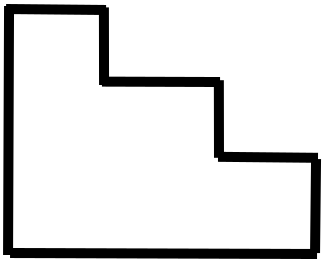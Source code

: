 <?xml version="1.0" encoding="UTF-8"?>
<dia:diagram xmlns:dia="http://www.lysator.liu.se/~alla/dia/">
  <dia:layer name="背景" visible="true" active="true">
    <dia:object type="Standard - Line" version="0" id="O0">
      <dia:attribute name="obj_pos">
        <dia:point val="30.75,28.1"/>
      </dia:attribute>
      <dia:attribute name="obj_bb">
        <dia:rectangle val="30.499,27.849;46.351,28.401"/>
      </dia:attribute>
      <dia:attribute name="conn_endpoints">
        <dia:point val="30.75,28.1"/>
        <dia:point val="46.1,28.15"/>
      </dia:attribute>
      <dia:attribute name="numcp">
        <dia:int val="1"/>
      </dia:attribute>
      <dia:attribute name="line_width">
        <dia:real val="0.5"/>
      </dia:attribute>
    </dia:object>
    <dia:object type="Standard - Line" version="0" id="O1">
      <dia:attribute name="obj_pos">
        <dia:point val="30.65,28.2"/>
      </dia:attribute>
      <dia:attribute name="obj_bb">
        <dia:rectangle val="30.399,15.499;30.951,28.451"/>
      </dia:attribute>
      <dia:attribute name="conn_endpoints">
        <dia:point val="30.65,28.2"/>
        <dia:point val="30.7,15.75"/>
      </dia:attribute>
      <dia:attribute name="numcp">
        <dia:int val="1"/>
      </dia:attribute>
      <dia:attribute name="line_width">
        <dia:real val="0.5"/>
      </dia:attribute>
    </dia:object>
    <dia:object type="Standard - Line" version="0" id="O2">
      <dia:attribute name="obj_pos">
        <dia:point val="46,28.1"/>
      </dia:attribute>
      <dia:attribute name="obj_bb">
        <dia:rectangle val="45.747,23.147;46.303,28.353"/>
      </dia:attribute>
      <dia:attribute name="conn_endpoints">
        <dia:point val="46,28.1"/>
        <dia:point val="46.05,23.4"/>
      </dia:attribute>
      <dia:attribute name="numcp">
        <dia:int val="1"/>
      </dia:attribute>
      <dia:attribute name="line_width">
        <dia:real val="0.5"/>
      </dia:attribute>
    </dia:object>
    <dia:object type="Standard - Line" version="0" id="O3">
      <dia:attribute name="obj_pos">
        <dia:point val="30.55,15.9"/>
      </dia:attribute>
      <dia:attribute name="obj_bb">
        <dia:rectangle val="30.297,15.648;35.803,16.203"/>
      </dia:attribute>
      <dia:attribute name="conn_endpoints">
        <dia:point val="30.55,15.9"/>
        <dia:point val="35.55,15.95"/>
      </dia:attribute>
      <dia:attribute name="numcp">
        <dia:int val="1"/>
      </dia:attribute>
      <dia:attribute name="line_width">
        <dia:real val="0.5"/>
      </dia:attribute>
    </dia:object>
    <dia:object type="Standard - Line" version="0" id="O4">
      <dia:attribute name="obj_pos">
        <dia:point val="41.148,23.29"/>
      </dia:attribute>
      <dia:attribute name="obj_bb">
        <dia:rectangle val="40.895,23.038;46.4,23.593"/>
      </dia:attribute>
      <dia:attribute name="conn_endpoints">
        <dia:point val="41.148,23.29"/>
        <dia:point val="46.148,23.34"/>
      </dia:attribute>
      <dia:attribute name="numcp">
        <dia:int val="1"/>
      </dia:attribute>
      <dia:attribute name="line_width">
        <dia:real val="0.5"/>
      </dia:attribute>
    </dia:object>
    <dia:object type="Standard - Line" version="0" id="O5">
      <dia:attribute name="obj_pos">
        <dia:point val="35.345,19.53"/>
      </dia:attribute>
      <dia:attribute name="obj_bb">
        <dia:rectangle val="35.094,19.279;41.501,19.801"/>
      </dia:attribute>
      <dia:attribute name="conn_endpoints">
        <dia:point val="35.345,19.53"/>
        <dia:point val="41.25,19.55"/>
      </dia:attribute>
      <dia:attribute name="numcp">
        <dia:int val="1"/>
      </dia:attribute>
      <dia:attribute name="line_width">
        <dia:real val="0.5"/>
      </dia:attribute>
    </dia:object>
    <dia:object type="Standard - Line" version="0" id="O6">
      <dia:attribute name="obj_pos">
        <dia:point val="35.443,15.82"/>
      </dia:attribute>
      <dia:attribute name="obj_bb">
        <dia:rectangle val="35.192,15.569;35.7,19.951"/>
      </dia:attribute>
      <dia:attribute name="conn_endpoints">
        <dia:point val="35.443,15.82"/>
        <dia:point val="35.45,19.7"/>
      </dia:attribute>
      <dia:attribute name="numcp">
        <dia:int val="1"/>
      </dia:attribute>
      <dia:attribute name="line_width">
        <dia:real val="0.5"/>
      </dia:attribute>
    </dia:object>
    <dia:object type="Standard - Line" version="0" id="O7">
      <dia:attribute name="obj_pos">
        <dia:point val="41.19,19.46"/>
      </dia:attribute>
      <dia:attribute name="obj_bb">
        <dia:rectangle val="40.94,19.209;41.448,23.59"/>
      </dia:attribute>
      <dia:attribute name="conn_endpoints">
        <dia:point val="41.19,19.46"/>
        <dia:point val="41.197,23.34"/>
      </dia:attribute>
      <dia:attribute name="numcp">
        <dia:int val="1"/>
      </dia:attribute>
      <dia:attribute name="line_width">
        <dia:real val="0.5"/>
      </dia:attribute>
    </dia:object>
  </dia:layer>
</dia:diagram>
